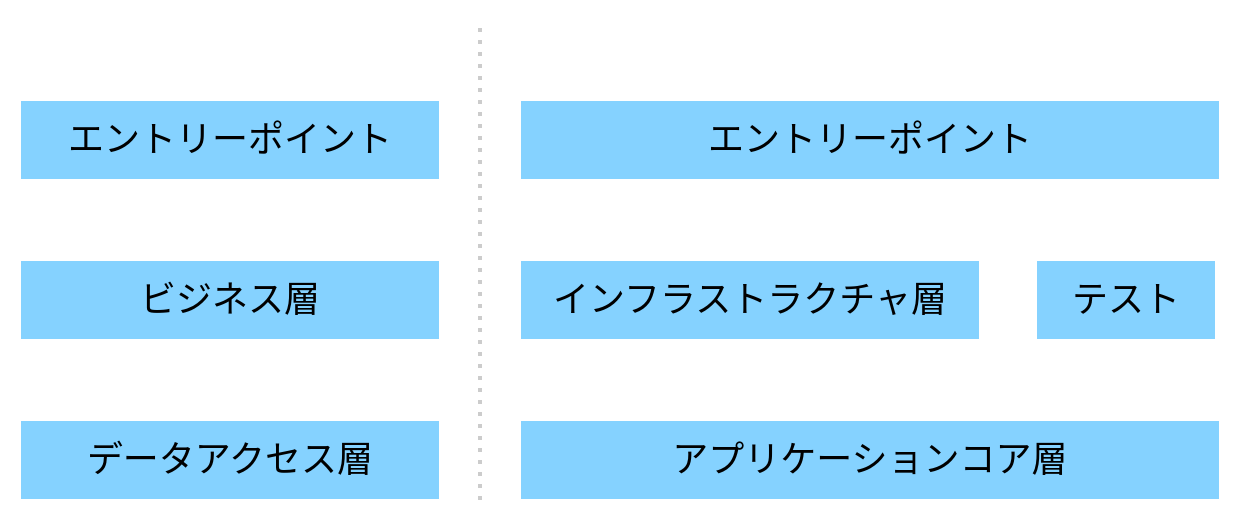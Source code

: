 <mxfile>
    <diagram id="oIJTcVa5EI4PqaQC0vXS" name="ページ1">
        <mxGraphModel dx="528" dy="426" grid="1" gridSize="10" guides="1" tooltips="1" connect="1" arrows="1" fold="1" page="1" pageScale="1" pageWidth="1169" pageHeight="827" math="0" shadow="0">
            <root>
                <mxCell id="0"/>
                <mxCell id="1" parent="0"/>
                <mxCell id="2" value="" style="rounded=0;whiteSpace=wrap;html=1;fillColor=none;strokeColor=none;" parent="1" vertex="1">
                    <mxGeometry x="40" y="40" width="620" height="260" as="geometry"/>
                </mxCell>
                <mxCell id="3" value="データアクセス層" style="rounded=0;whiteSpace=wrap;html=1;fillColor=#85D2FF;strokeColor=#FFFFFF;fontColor=#000000;fontFamily=Noto Sans JP;fontSource=https%3A%2F%2Ffonts.googleapis.com%2Fcss%3Ffamily%3DNoto%2BSans%2BJP;fontSize=18;" parent="1" vertex="1">
                    <mxGeometry x="50" y="250" width="210" height="40" as="geometry"/>
                </mxCell>
                <mxCell id="8" style="edgeStyle=none;html=1;exitX=0.5;exitY=1;exitDx=0;exitDy=0;entryX=0.5;entryY=0;entryDx=0;entryDy=0;fontFamily=Noto Sans JP;fontSource=https%3A%2F%2Ffonts.googleapis.com%2Fcss%3Ffamily%3DNoto%2BSans%2BJP;fontSize=18;fontColor=#000000;endArrow=open;endFill=0;strokeColor=#FFFFFF;" parent="1" source="4" target="3" edge="1">
                    <mxGeometry relative="1" as="geometry"/>
                </mxCell>
                <mxCell id="4" value="ビジネス層" style="rounded=0;whiteSpace=wrap;html=1;fillColor=#85D2FF;strokeColor=#FFFFFF;fontColor=#000000;fontFamily=Noto Sans JP;fontSource=https%3A%2F%2Ffonts.googleapis.com%2Fcss%3Ffamily%3DNoto%2BSans%2BJP;fontSize=18;" parent="1" vertex="1">
                    <mxGeometry x="50" y="170" width="210" height="40" as="geometry"/>
                </mxCell>
                <mxCell id="7" style="edgeStyle=none;html=1;exitX=0.5;exitY=1;exitDx=0;exitDy=0;fontFamily=Noto Sans JP;fontSource=https%3A%2F%2Ffonts.googleapis.com%2Fcss%3Ffamily%3DNoto%2BSans%2BJP;fontSize=18;fontColor=#000000;strokeColor=#FFFFFF;endArrow=open;endFill=0;" parent="1" source="5" target="4" edge="1">
                    <mxGeometry relative="1" as="geometry"/>
                </mxCell>
                <mxCell id="5" value="エントリーポイント" style="rounded=0;whiteSpace=wrap;html=1;fillColor=#85D2FF;strokeColor=#FFFFFF;fontColor=#000000;fontFamily=Noto Sans JP;fontSource=https%3A%2F%2Ffonts.googleapis.com%2Fcss%3Ffamily%3DNoto%2BSans%2BJP;fontSize=18;" parent="1" vertex="1">
                    <mxGeometry x="50" y="90" width="210" height="40" as="geometry"/>
                </mxCell>
                <mxCell id="9" value="エントリーポイント" style="rounded=0;whiteSpace=wrap;html=1;fillColor=#85D2FF;strokeColor=#FFFFFF;fontColor=#000000;fontFamily=Noto Sans JP;fontSource=https%3A%2F%2Ffonts.googleapis.com%2Fcss%3Ffamily%3DNoto%2BSans%2BJP;fontSize=18;" parent="1" vertex="1">
                    <mxGeometry x="300" y="90" width="350" height="40" as="geometry"/>
                </mxCell>
                <mxCell id="18" style="edgeStyle=none;html=1;entryX=0.329;entryY=-0.013;entryDx=0;entryDy=0;fontFamily=Noto Sans JP;fontSource=https%3A%2F%2Ffonts.googleapis.com%2Fcss%3Ffamily%3DNoto%2BSans%2BJP;fontSize=18;fontColor=#000000;endArrow=open;endFill=0;strokeColor=#FFFFFF;entryPerimeter=0;exitX=0.5;exitY=1;exitDx=0;exitDy=0;" parent="1" source="10" target="11" edge="1">
                    <mxGeometry relative="1" as="geometry">
                        <mxPoint x="370" y="250" as="targetPoint"/>
                    </mxGeometry>
                </mxCell>
                <mxCell id="10" value="インフラストラクチャ層" style="rounded=0;whiteSpace=wrap;html=1;fillColor=#85D2FF;strokeColor=#FFFFFF;fontColor=#000000;fontFamily=Noto Sans JP;fontSource=https%3A%2F%2Ffonts.googleapis.com%2Fcss%3Ffamily%3DNoto%2BSans%2BJP;fontSize=18;" parent="1" vertex="1">
                    <mxGeometry x="300" y="170" width="230" height="40" as="geometry"/>
                </mxCell>
                <mxCell id="11" value="アプリケーションコア層" style="rounded=0;whiteSpace=wrap;html=1;fillColor=#85D2FF;strokeColor=#FFFFFF;fontColor=#000000;fontFamily=Noto Sans JP;fontSource=https%3A%2F%2Ffonts.googleapis.com%2Fcss%3Ffamily%3DNoto%2BSans%2BJP;fontSize=18;" parent="1" vertex="1">
                    <mxGeometry x="300" y="250" width="350" height="40" as="geometry"/>
                </mxCell>
                <mxCell id="16" style="edgeStyle=none;html=1;entryX=0.865;entryY=-0.017;entryDx=0;entryDy=0;fontFamily=Noto Sans JP;fontSource=https%3A%2F%2Ffonts.googleapis.com%2Fcss%3Ffamily%3DNoto%2BSans%2BJP;fontSize=18;fontColor=#000000;endArrow=open;endFill=0;strokeColor=#FFFFFF;exitX=0.5;exitY=1;exitDx=0;exitDy=0;entryPerimeter=0;" parent="1" source="12" target="11" edge="1">
                    <mxGeometry relative="1" as="geometry">
                        <mxPoint x="505" y="250" as="targetPoint"/>
                    </mxGeometry>
                </mxCell>
                <mxCell id="12" value="テスト" style="rounded=0;whiteSpace=wrap;html=1;fillColor=#85D2FF;strokeColor=#FFFFFF;fontColor=#000000;fontFamily=Noto Sans JP;fontSource=https%3A%2F%2Ffonts.googleapis.com%2Fcss%3Ffamily%3DNoto%2BSans%2BJP;fontSize=18;" parent="1" vertex="1">
                    <mxGeometry x="558" y="170" width="90" height="40" as="geometry"/>
                </mxCell>
                <mxCell id="21" style="edgeStyle=none;html=1;entryX=0.5;entryY=0;entryDx=0;entryDy=0;fontFamily=Noto Sans JP;fontSource=https%3A%2F%2Ffonts.googleapis.com%2Fcss%3Ffamily%3DNoto%2BSans%2BJP;fontSize=18;fontColor=#000000;endArrow=open;endFill=0;strokeColor=#FFFFFF;" parent="1" edge="1">
                    <mxGeometry relative="1" as="geometry">
                        <mxPoint x="542" y="130" as="sourcePoint"/>
                        <mxPoint x="542" y="250" as="targetPoint"/>
                    </mxGeometry>
                </mxCell>
                <mxCell id="25" style="edgeStyle=none;html=1;entryX=0.5;entryY=0;entryDx=0;entryDy=0;fontFamily=Noto Sans JP;fontSource=https%3A%2F%2Ffonts.googleapis.com%2Fcss%3Ffamily%3DNoto%2BSans%2BJP;fontSize=18;fontColor=#000000;endArrow=open;endFill=0;strokeColor=#FFFFFF;dashed=1;" parent="1" target="10" edge="1">
                    <mxGeometry relative="1" as="geometry">
                        <mxPoint x="415" y="130" as="sourcePoint"/>
                    </mxGeometry>
                </mxCell>
                <mxCell id="26" value="レイヤードアーキテクチャ" style="text;html=1;strokeColor=none;fillColor=none;align=left;verticalAlign=middle;whiteSpace=wrap;rounded=0;fontFamily=Noto Sans JP;fontSource=https%3A%2F%2Ffonts.googleapis.com%2Fcss%3Ffamily%3DNoto%2BSans%2BJP;fontSize=18;fontColor=#FFFFFF;" parent="1" vertex="1">
                    <mxGeometry x="50" y="50" width="230" height="30" as="geometry"/>
                </mxCell>
                <mxCell id="27" value="" style="endArrow=none;dashed=1;html=1;strokeWidth=2;fontFamily=Noto Sans JP;fontSource=https%3A%2F%2Ffonts.googleapis.com%2Fcss%3Ffamily%3DNoto%2BSans%2BJP;fontSize=18;fontColor=#000000;strokeColor=#cccccc;dashPattern=1 2;" parent="1" edge="1">
                    <mxGeometry width="50" height="50" relative="1" as="geometry">
                        <mxPoint x="280" y="290" as="sourcePoint"/>
                        <mxPoint x="280" y="50" as="targetPoint"/>
                    </mxGeometry>
                </mxCell>
                <mxCell id="28" value="クリーンアーキテクチャ" style="text;html=1;strokeColor=none;fillColor=none;align=left;verticalAlign=middle;whiteSpace=wrap;rounded=0;fontFamily=Noto Sans JP;fontSource=https%3A%2F%2Ffonts.googleapis.com%2Fcss%3Ffamily%3DNoto%2BSans%2BJP;fontSize=18;fontColor=#FFFFFF;" parent="1" vertex="1">
                    <mxGeometry x="300" y="50" width="230" height="30" as="geometry"/>
                </mxCell>
            </root>
        </mxGraphModel>
    </diagram>
</mxfile>